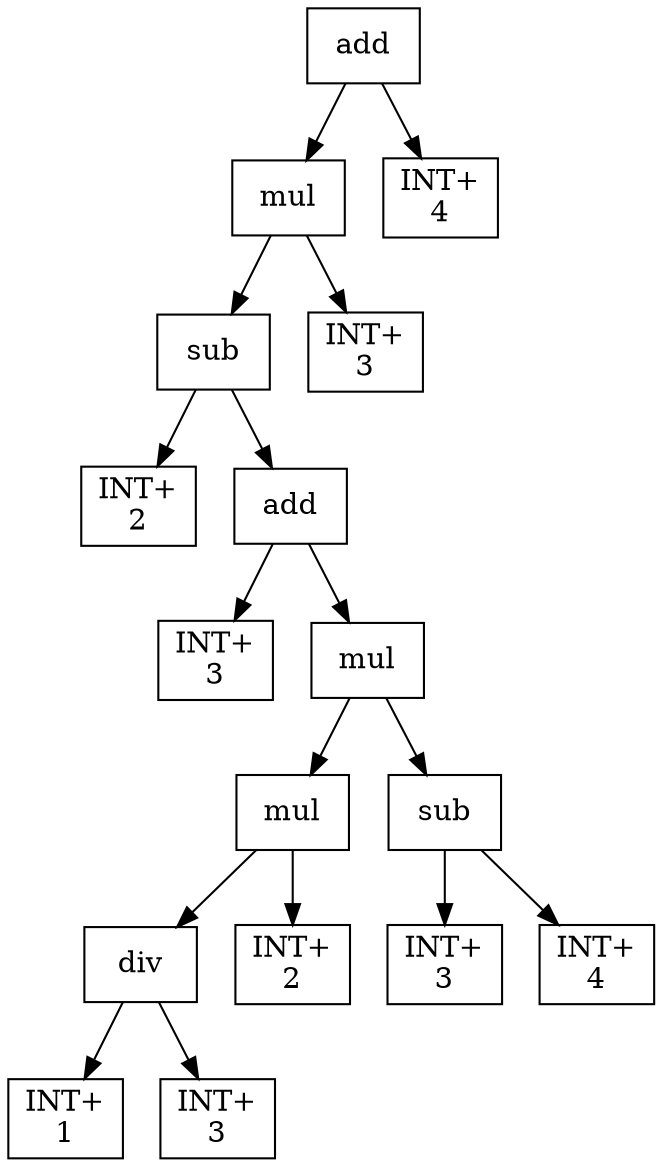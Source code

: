 digraph expr {
  node [shape=box];
  n1 [label="add"];
  n2 [label="mul"];
  n3 [label="sub"];
  n4 [label="INT+\n2"];
  n5 [label="add"];
  n6 [label="INT+\n3"];
  n7 [label="mul"];
  n8 [label="mul"];
  n9 [label="div"];
  n10 [label="INT+\n1"];
  n11 [label="INT+\n3"];
  n9 -> n10;
  n9 -> n11;
  n12 [label="INT+\n2"];
  n8 -> n9;
  n8 -> n12;
  n13 [label="sub"];
  n14 [label="INT+\n3"];
  n15 [label="INT+\n4"];
  n13 -> n14;
  n13 -> n15;
  n7 -> n8;
  n7 -> n13;
  n5 -> n6;
  n5 -> n7;
  n3 -> n4;
  n3 -> n5;
  n16 [label="INT+\n3"];
  n2 -> n3;
  n2 -> n16;
  n17 [label="INT+\n4"];
  n1 -> n2;
  n1 -> n17;
}